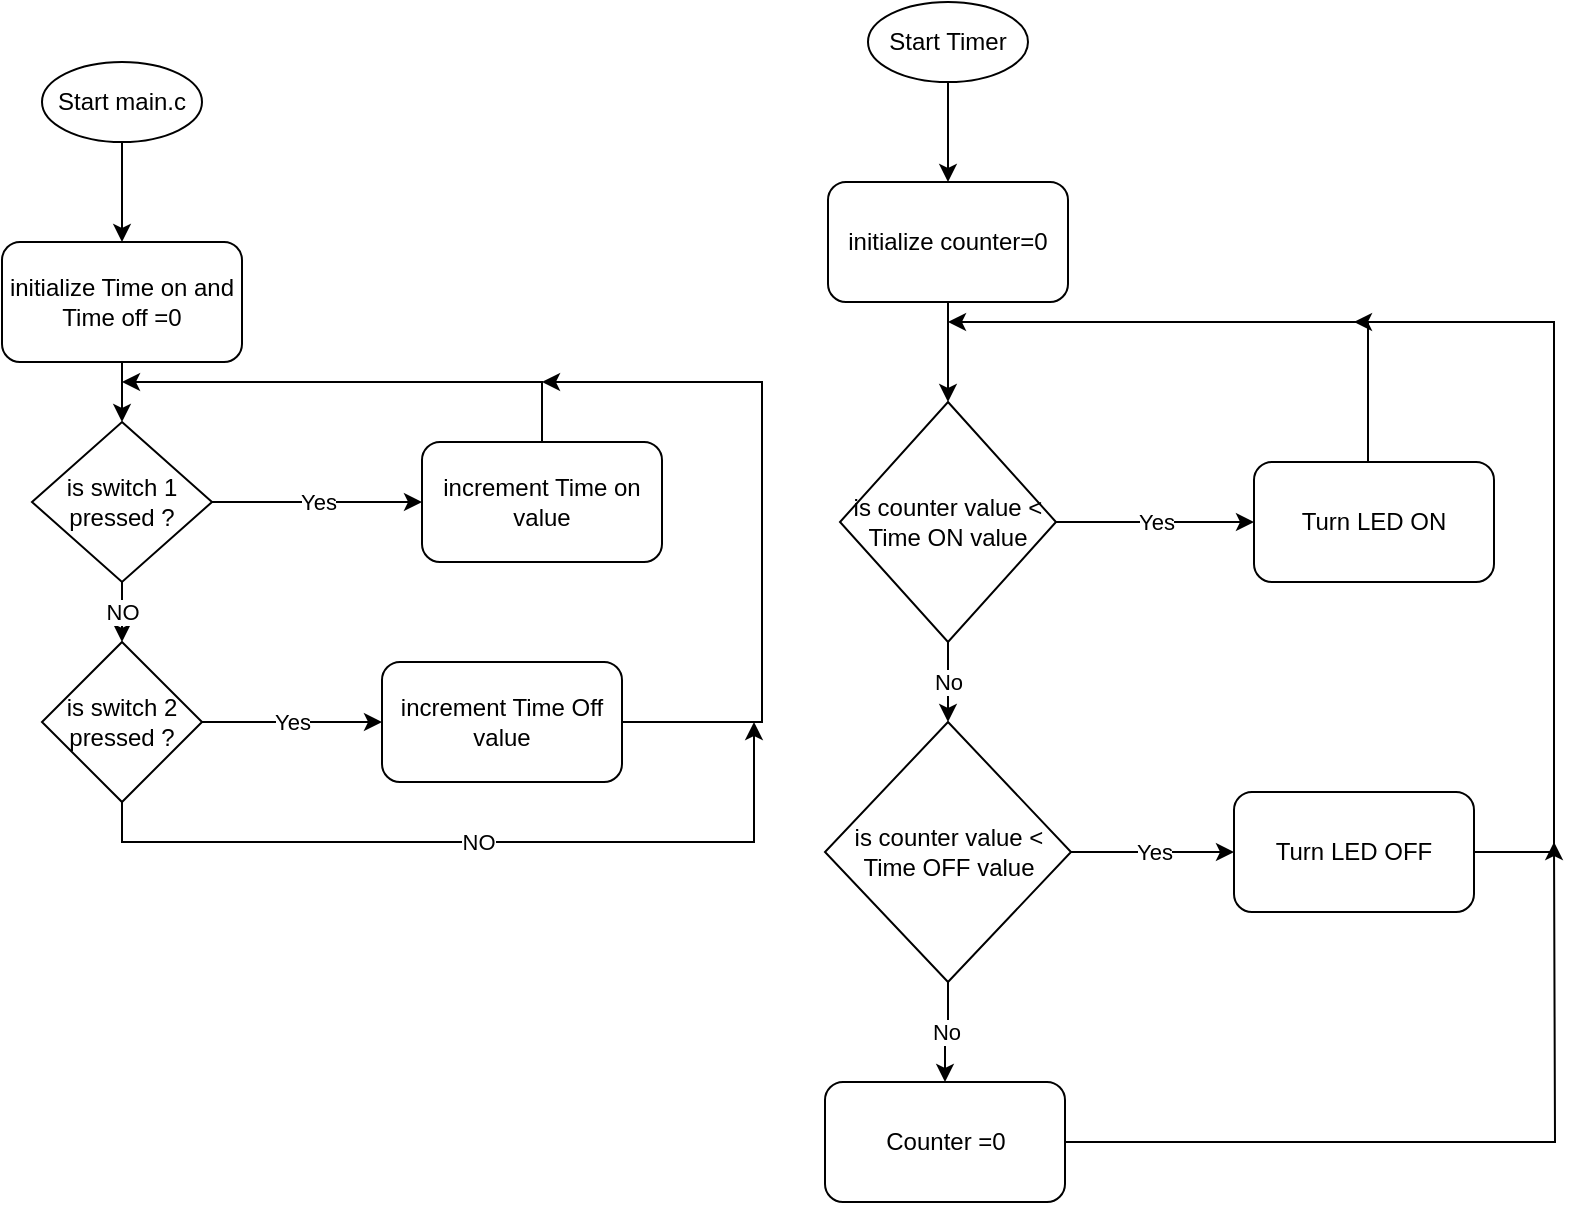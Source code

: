 <mxfile version="20.4.0" type="github">
  <diagram id="C5RBs43oDa-KdzZeNtuy" name="Page-1">
    <mxGraphModel dx="1038" dy="489" grid="1" gridSize="10" guides="1" tooltips="1" connect="1" arrows="1" fold="1" page="1" pageScale="1" pageWidth="827" pageHeight="1169" math="0" shadow="0">
      <root>
        <mxCell id="WIyWlLk6GJQsqaUBKTNV-0" />
        <mxCell id="WIyWlLk6GJQsqaUBKTNV-1" parent="WIyWlLk6GJQsqaUBKTNV-0" />
        <mxCell id="URycCvteFa-Bju452KM6-3" value="" style="edgeStyle=orthogonalEdgeStyle;rounded=0;orthogonalLoop=1;jettySize=auto;html=1;" edge="1" parent="WIyWlLk6GJQsqaUBKTNV-1" source="URycCvteFa-Bju452KM6-1" target="URycCvteFa-Bju452KM6-2">
          <mxGeometry relative="1" as="geometry" />
        </mxCell>
        <mxCell id="URycCvteFa-Bju452KM6-1" value="Start main.c" style="ellipse;whiteSpace=wrap;html=1;" vertex="1" parent="WIyWlLk6GJQsqaUBKTNV-1">
          <mxGeometry x="54" y="30" width="80" height="40" as="geometry" />
        </mxCell>
        <mxCell id="URycCvteFa-Bju452KM6-5" value="" style="edgeStyle=orthogonalEdgeStyle;rounded=0;orthogonalLoop=1;jettySize=auto;html=1;" edge="1" parent="WIyWlLk6GJQsqaUBKTNV-1" source="URycCvteFa-Bju452KM6-2" target="URycCvteFa-Bju452KM6-4">
          <mxGeometry relative="1" as="geometry" />
        </mxCell>
        <mxCell id="URycCvteFa-Bju452KM6-2" value="initialize Time on and Time off =0" style="rounded=1;whiteSpace=wrap;html=1;" vertex="1" parent="WIyWlLk6GJQsqaUBKTNV-1">
          <mxGeometry x="34" y="120" width="120" height="60" as="geometry" />
        </mxCell>
        <mxCell id="URycCvteFa-Bju452KM6-7" value="Yes" style="edgeStyle=orthogonalEdgeStyle;rounded=0;orthogonalLoop=1;jettySize=auto;html=1;" edge="1" parent="WIyWlLk6GJQsqaUBKTNV-1" source="URycCvteFa-Bju452KM6-4" target="URycCvteFa-Bju452KM6-6">
          <mxGeometry relative="1" as="geometry" />
        </mxCell>
        <mxCell id="URycCvteFa-Bju452KM6-10" value="NO" style="edgeStyle=orthogonalEdgeStyle;rounded=0;orthogonalLoop=1;jettySize=auto;html=1;" edge="1" parent="WIyWlLk6GJQsqaUBKTNV-1" source="URycCvteFa-Bju452KM6-4" target="URycCvteFa-Bju452KM6-9">
          <mxGeometry relative="1" as="geometry" />
        </mxCell>
        <mxCell id="URycCvteFa-Bju452KM6-4" value="is switch 1 pressed ?" style="rhombus;whiteSpace=wrap;html=1;" vertex="1" parent="WIyWlLk6GJQsqaUBKTNV-1">
          <mxGeometry x="49" y="210" width="90" height="80" as="geometry" />
        </mxCell>
        <mxCell id="URycCvteFa-Bju452KM6-8" style="edgeStyle=orthogonalEdgeStyle;rounded=0;orthogonalLoop=1;jettySize=auto;html=1;" edge="1" parent="WIyWlLk6GJQsqaUBKTNV-1" source="URycCvteFa-Bju452KM6-6">
          <mxGeometry relative="1" as="geometry">
            <mxPoint x="94" y="190" as="targetPoint" />
            <Array as="points">
              <mxPoint x="304" y="190" />
            </Array>
          </mxGeometry>
        </mxCell>
        <mxCell id="URycCvteFa-Bju452KM6-6" value="increment Time on value" style="rounded=1;whiteSpace=wrap;html=1;" vertex="1" parent="WIyWlLk6GJQsqaUBKTNV-1">
          <mxGeometry x="244" y="220" width="120" height="60" as="geometry" />
        </mxCell>
        <mxCell id="URycCvteFa-Bju452KM6-12" value="Yes" style="edgeStyle=orthogonalEdgeStyle;rounded=0;orthogonalLoop=1;jettySize=auto;html=1;" edge="1" parent="WIyWlLk6GJQsqaUBKTNV-1" source="URycCvteFa-Bju452KM6-9" target="URycCvteFa-Bju452KM6-11">
          <mxGeometry relative="1" as="geometry" />
        </mxCell>
        <mxCell id="URycCvteFa-Bju452KM6-29" value="NO" style="edgeStyle=orthogonalEdgeStyle;rounded=0;orthogonalLoop=1;jettySize=auto;html=1;exitX=0.5;exitY=1;exitDx=0;exitDy=0;" edge="1" parent="WIyWlLk6GJQsqaUBKTNV-1" source="URycCvteFa-Bju452KM6-9">
          <mxGeometry relative="1" as="geometry">
            <mxPoint x="410" y="360" as="targetPoint" />
            <Array as="points">
              <mxPoint x="94" y="420" />
              <mxPoint x="410" y="420" />
            </Array>
          </mxGeometry>
        </mxCell>
        <mxCell id="URycCvteFa-Bju452KM6-9" value="is switch 2 pressed ?" style="rhombus;whiteSpace=wrap;html=1;" vertex="1" parent="WIyWlLk6GJQsqaUBKTNV-1">
          <mxGeometry x="54" y="320" width="80" height="80" as="geometry" />
        </mxCell>
        <mxCell id="URycCvteFa-Bju452KM6-13" style="edgeStyle=orthogonalEdgeStyle;rounded=0;orthogonalLoop=1;jettySize=auto;html=1;" edge="1" parent="WIyWlLk6GJQsqaUBKTNV-1" source="URycCvteFa-Bju452KM6-11">
          <mxGeometry relative="1" as="geometry">
            <mxPoint x="304" y="190" as="targetPoint" />
            <Array as="points">
              <mxPoint x="414" y="360" />
              <mxPoint x="414" y="190" />
            </Array>
          </mxGeometry>
        </mxCell>
        <mxCell id="URycCvteFa-Bju452KM6-11" value="increment Time Off value" style="rounded=1;whiteSpace=wrap;html=1;" vertex="1" parent="WIyWlLk6GJQsqaUBKTNV-1">
          <mxGeometry x="224" y="330" width="120" height="60" as="geometry" />
        </mxCell>
        <mxCell id="URycCvteFa-Bju452KM6-15" value="" style="edgeStyle=orthogonalEdgeStyle;rounded=0;orthogonalLoop=1;jettySize=auto;html=1;" edge="1" parent="WIyWlLk6GJQsqaUBKTNV-1" source="URycCvteFa-Bju452KM6-16" target="URycCvteFa-Bju452KM6-18">
          <mxGeometry relative="1" as="geometry" />
        </mxCell>
        <mxCell id="URycCvteFa-Bju452KM6-16" value="Start Timer" style="ellipse;whiteSpace=wrap;html=1;" vertex="1" parent="WIyWlLk6GJQsqaUBKTNV-1">
          <mxGeometry x="467" width="80" height="40" as="geometry" />
        </mxCell>
        <mxCell id="URycCvteFa-Bju452KM6-17" value="" style="edgeStyle=orthogonalEdgeStyle;rounded=0;orthogonalLoop=1;jettySize=auto;html=1;" edge="1" parent="WIyWlLk6GJQsqaUBKTNV-1" source="URycCvteFa-Bju452KM6-18" target="URycCvteFa-Bju452KM6-21">
          <mxGeometry relative="1" as="geometry" />
        </mxCell>
        <mxCell id="URycCvteFa-Bju452KM6-18" value="initialize counter=0" style="rounded=1;whiteSpace=wrap;html=1;" vertex="1" parent="WIyWlLk6GJQsqaUBKTNV-1">
          <mxGeometry x="447" y="90" width="120" height="60" as="geometry" />
        </mxCell>
        <mxCell id="URycCvteFa-Bju452KM6-19" value="Yes" style="edgeStyle=orthogonalEdgeStyle;rounded=0;orthogonalLoop=1;jettySize=auto;html=1;" edge="1" parent="WIyWlLk6GJQsqaUBKTNV-1" source="URycCvteFa-Bju452KM6-21" target="URycCvteFa-Bju452KM6-23">
          <mxGeometry relative="1" as="geometry" />
        </mxCell>
        <mxCell id="URycCvteFa-Bju452KM6-35" value="No" style="edgeStyle=orthogonalEdgeStyle;rounded=0;orthogonalLoop=1;jettySize=auto;html=1;" edge="1" parent="WIyWlLk6GJQsqaUBKTNV-1" source="URycCvteFa-Bju452KM6-21" target="URycCvteFa-Bju452KM6-30">
          <mxGeometry relative="1" as="geometry" />
        </mxCell>
        <mxCell id="URycCvteFa-Bju452KM6-21" value="is counter value &amp;lt; Time ON value" style="rhombus;whiteSpace=wrap;html=1;" vertex="1" parent="WIyWlLk6GJQsqaUBKTNV-1">
          <mxGeometry x="453" y="200" width="108" height="120" as="geometry" />
        </mxCell>
        <mxCell id="URycCvteFa-Bju452KM6-22" style="edgeStyle=orthogonalEdgeStyle;rounded=0;orthogonalLoop=1;jettySize=auto;html=1;" edge="1" parent="WIyWlLk6GJQsqaUBKTNV-1" source="URycCvteFa-Bju452KM6-23">
          <mxGeometry relative="1" as="geometry">
            <mxPoint x="507" y="160" as="targetPoint" />
            <Array as="points">
              <mxPoint x="717" y="160" />
            </Array>
          </mxGeometry>
        </mxCell>
        <mxCell id="URycCvteFa-Bju452KM6-23" value="Turn LED ON" style="rounded=1;whiteSpace=wrap;html=1;" vertex="1" parent="WIyWlLk6GJQsqaUBKTNV-1">
          <mxGeometry x="660" y="230" width="120" height="60" as="geometry" />
        </mxCell>
        <mxCell id="URycCvteFa-Bju452KM6-34" value="Yes" style="edgeStyle=orthogonalEdgeStyle;rounded=0;orthogonalLoop=1;jettySize=auto;html=1;" edge="1" parent="WIyWlLk6GJQsqaUBKTNV-1" source="URycCvteFa-Bju452KM6-30" target="URycCvteFa-Bju452KM6-33">
          <mxGeometry relative="1" as="geometry" />
        </mxCell>
        <mxCell id="URycCvteFa-Bju452KM6-38" value="No" style="edgeStyle=orthogonalEdgeStyle;rounded=0;orthogonalLoop=1;jettySize=auto;html=1;" edge="1" parent="WIyWlLk6GJQsqaUBKTNV-1" source="URycCvteFa-Bju452KM6-30" target="URycCvteFa-Bju452KM6-37">
          <mxGeometry relative="1" as="geometry" />
        </mxCell>
        <mxCell id="URycCvteFa-Bju452KM6-30" value="is counter value &amp;lt; Time OFF value" style="rhombus;whiteSpace=wrap;html=1;" vertex="1" parent="WIyWlLk6GJQsqaUBKTNV-1">
          <mxGeometry x="445.5" y="360" width="123" height="130" as="geometry" />
        </mxCell>
        <mxCell id="URycCvteFa-Bju452KM6-36" style="edgeStyle=orthogonalEdgeStyle;rounded=0;orthogonalLoop=1;jettySize=auto;html=1;" edge="1" parent="WIyWlLk6GJQsqaUBKTNV-1" source="URycCvteFa-Bju452KM6-33">
          <mxGeometry relative="1" as="geometry">
            <mxPoint x="710" y="160" as="targetPoint" />
            <Array as="points">
              <mxPoint x="810" y="425" />
              <mxPoint x="810" y="160" />
            </Array>
          </mxGeometry>
        </mxCell>
        <mxCell id="URycCvteFa-Bju452KM6-33" value="Turn LED OFF" style="rounded=1;whiteSpace=wrap;html=1;" vertex="1" parent="WIyWlLk6GJQsqaUBKTNV-1">
          <mxGeometry x="650" y="395" width="120" height="60" as="geometry" />
        </mxCell>
        <mxCell id="URycCvteFa-Bju452KM6-39" style="edgeStyle=orthogonalEdgeStyle;rounded=0;orthogonalLoop=1;jettySize=auto;html=1;" edge="1" parent="WIyWlLk6GJQsqaUBKTNV-1" source="URycCvteFa-Bju452KM6-37">
          <mxGeometry relative="1" as="geometry">
            <mxPoint x="810" y="420" as="targetPoint" />
          </mxGeometry>
        </mxCell>
        <mxCell id="URycCvteFa-Bju452KM6-37" value="Counter =0" style="rounded=1;whiteSpace=wrap;html=1;" vertex="1" parent="WIyWlLk6GJQsqaUBKTNV-1">
          <mxGeometry x="445.5" y="540" width="120" height="60" as="geometry" />
        </mxCell>
      </root>
    </mxGraphModel>
  </diagram>
</mxfile>
